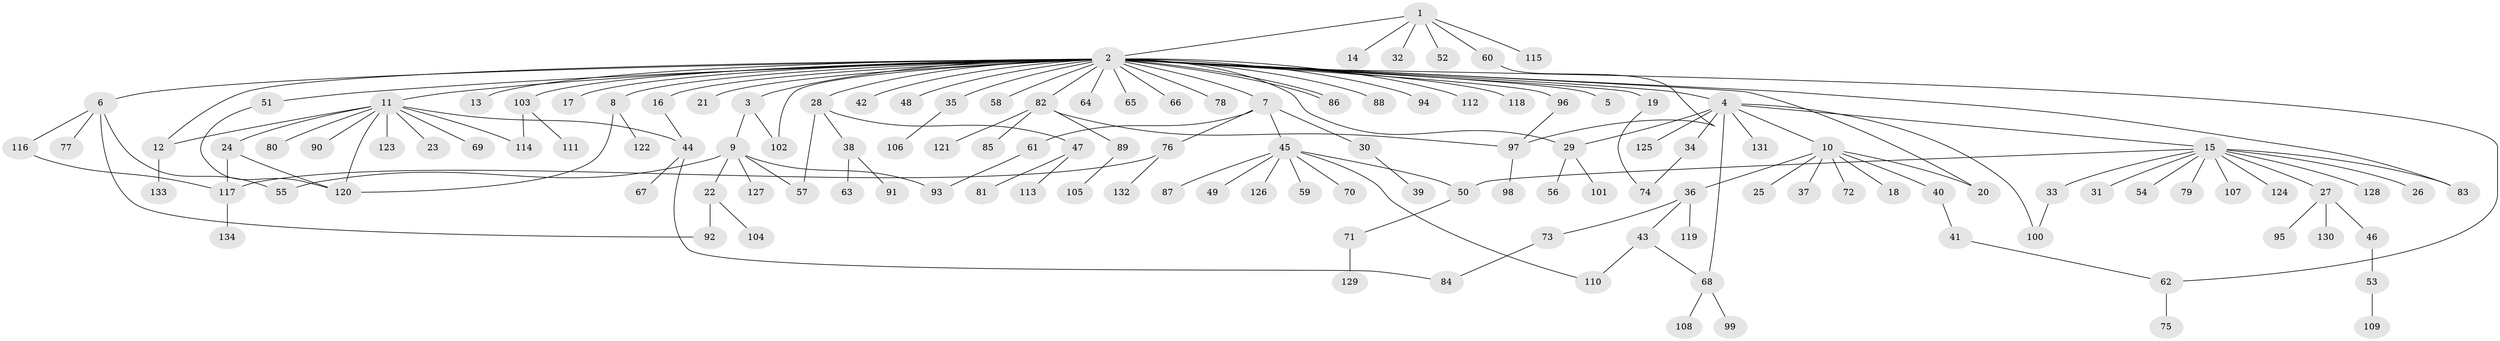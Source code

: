 // Generated by graph-tools (version 1.1) at 2025/49/03/09/25 03:49:53]
// undirected, 134 vertices, 159 edges
graph export_dot {
graph [start="1"]
  node [color=gray90,style=filled];
  1;
  2;
  3;
  4;
  5;
  6;
  7;
  8;
  9;
  10;
  11;
  12;
  13;
  14;
  15;
  16;
  17;
  18;
  19;
  20;
  21;
  22;
  23;
  24;
  25;
  26;
  27;
  28;
  29;
  30;
  31;
  32;
  33;
  34;
  35;
  36;
  37;
  38;
  39;
  40;
  41;
  42;
  43;
  44;
  45;
  46;
  47;
  48;
  49;
  50;
  51;
  52;
  53;
  54;
  55;
  56;
  57;
  58;
  59;
  60;
  61;
  62;
  63;
  64;
  65;
  66;
  67;
  68;
  69;
  70;
  71;
  72;
  73;
  74;
  75;
  76;
  77;
  78;
  79;
  80;
  81;
  82;
  83;
  84;
  85;
  86;
  87;
  88;
  89;
  90;
  91;
  92;
  93;
  94;
  95;
  96;
  97;
  98;
  99;
  100;
  101;
  102;
  103;
  104;
  105;
  106;
  107;
  108;
  109;
  110;
  111;
  112;
  113;
  114;
  115;
  116;
  117;
  118;
  119;
  120;
  121;
  122;
  123;
  124;
  125;
  126;
  127;
  128;
  129;
  130;
  131;
  132;
  133;
  134;
  1 -- 2;
  1 -- 14;
  1 -- 32;
  1 -- 52;
  1 -- 60;
  1 -- 115;
  2 -- 3;
  2 -- 4;
  2 -- 5;
  2 -- 6;
  2 -- 7;
  2 -- 8;
  2 -- 11;
  2 -- 12;
  2 -- 13;
  2 -- 16;
  2 -- 17;
  2 -- 19;
  2 -- 20;
  2 -- 21;
  2 -- 28;
  2 -- 29;
  2 -- 35;
  2 -- 42;
  2 -- 48;
  2 -- 51;
  2 -- 58;
  2 -- 62;
  2 -- 64;
  2 -- 65;
  2 -- 66;
  2 -- 78;
  2 -- 82;
  2 -- 83;
  2 -- 86;
  2 -- 86;
  2 -- 88;
  2 -- 94;
  2 -- 96;
  2 -- 102;
  2 -- 103;
  2 -- 112;
  2 -- 118;
  3 -- 9;
  3 -- 102;
  4 -- 10;
  4 -- 15;
  4 -- 29;
  4 -- 34;
  4 -- 68;
  4 -- 100;
  4 -- 125;
  4 -- 131;
  6 -- 55;
  6 -- 77;
  6 -- 92;
  6 -- 116;
  7 -- 30;
  7 -- 45;
  7 -- 61;
  7 -- 76;
  8 -- 120;
  8 -- 122;
  9 -- 22;
  9 -- 55;
  9 -- 57;
  9 -- 93;
  9 -- 127;
  10 -- 18;
  10 -- 20;
  10 -- 25;
  10 -- 36;
  10 -- 37;
  10 -- 40;
  10 -- 72;
  11 -- 12;
  11 -- 23;
  11 -- 24;
  11 -- 44;
  11 -- 69;
  11 -- 80;
  11 -- 90;
  11 -- 114;
  11 -- 120;
  11 -- 123;
  12 -- 133;
  15 -- 26;
  15 -- 27;
  15 -- 31;
  15 -- 33;
  15 -- 50;
  15 -- 54;
  15 -- 79;
  15 -- 83;
  15 -- 107;
  15 -- 124;
  15 -- 128;
  16 -- 44;
  19 -- 74;
  22 -- 92;
  22 -- 104;
  24 -- 117;
  24 -- 120;
  27 -- 46;
  27 -- 95;
  27 -- 130;
  28 -- 38;
  28 -- 47;
  28 -- 57;
  29 -- 56;
  29 -- 101;
  30 -- 39;
  33 -- 100;
  34 -- 74;
  35 -- 106;
  36 -- 43;
  36 -- 73;
  36 -- 119;
  38 -- 63;
  38 -- 91;
  40 -- 41;
  41 -- 62;
  43 -- 68;
  43 -- 110;
  44 -- 67;
  44 -- 84;
  45 -- 49;
  45 -- 50;
  45 -- 59;
  45 -- 70;
  45 -- 87;
  45 -- 110;
  45 -- 126;
  46 -- 53;
  47 -- 81;
  47 -- 113;
  50 -- 71;
  51 -- 120;
  53 -- 109;
  60 -- 97;
  61 -- 93;
  62 -- 75;
  68 -- 99;
  68 -- 108;
  71 -- 129;
  73 -- 84;
  76 -- 117;
  76 -- 132;
  82 -- 85;
  82 -- 89;
  82 -- 97;
  82 -- 121;
  89 -- 105;
  96 -- 97;
  97 -- 98;
  103 -- 111;
  103 -- 114;
  116 -- 117;
  117 -- 134;
}
